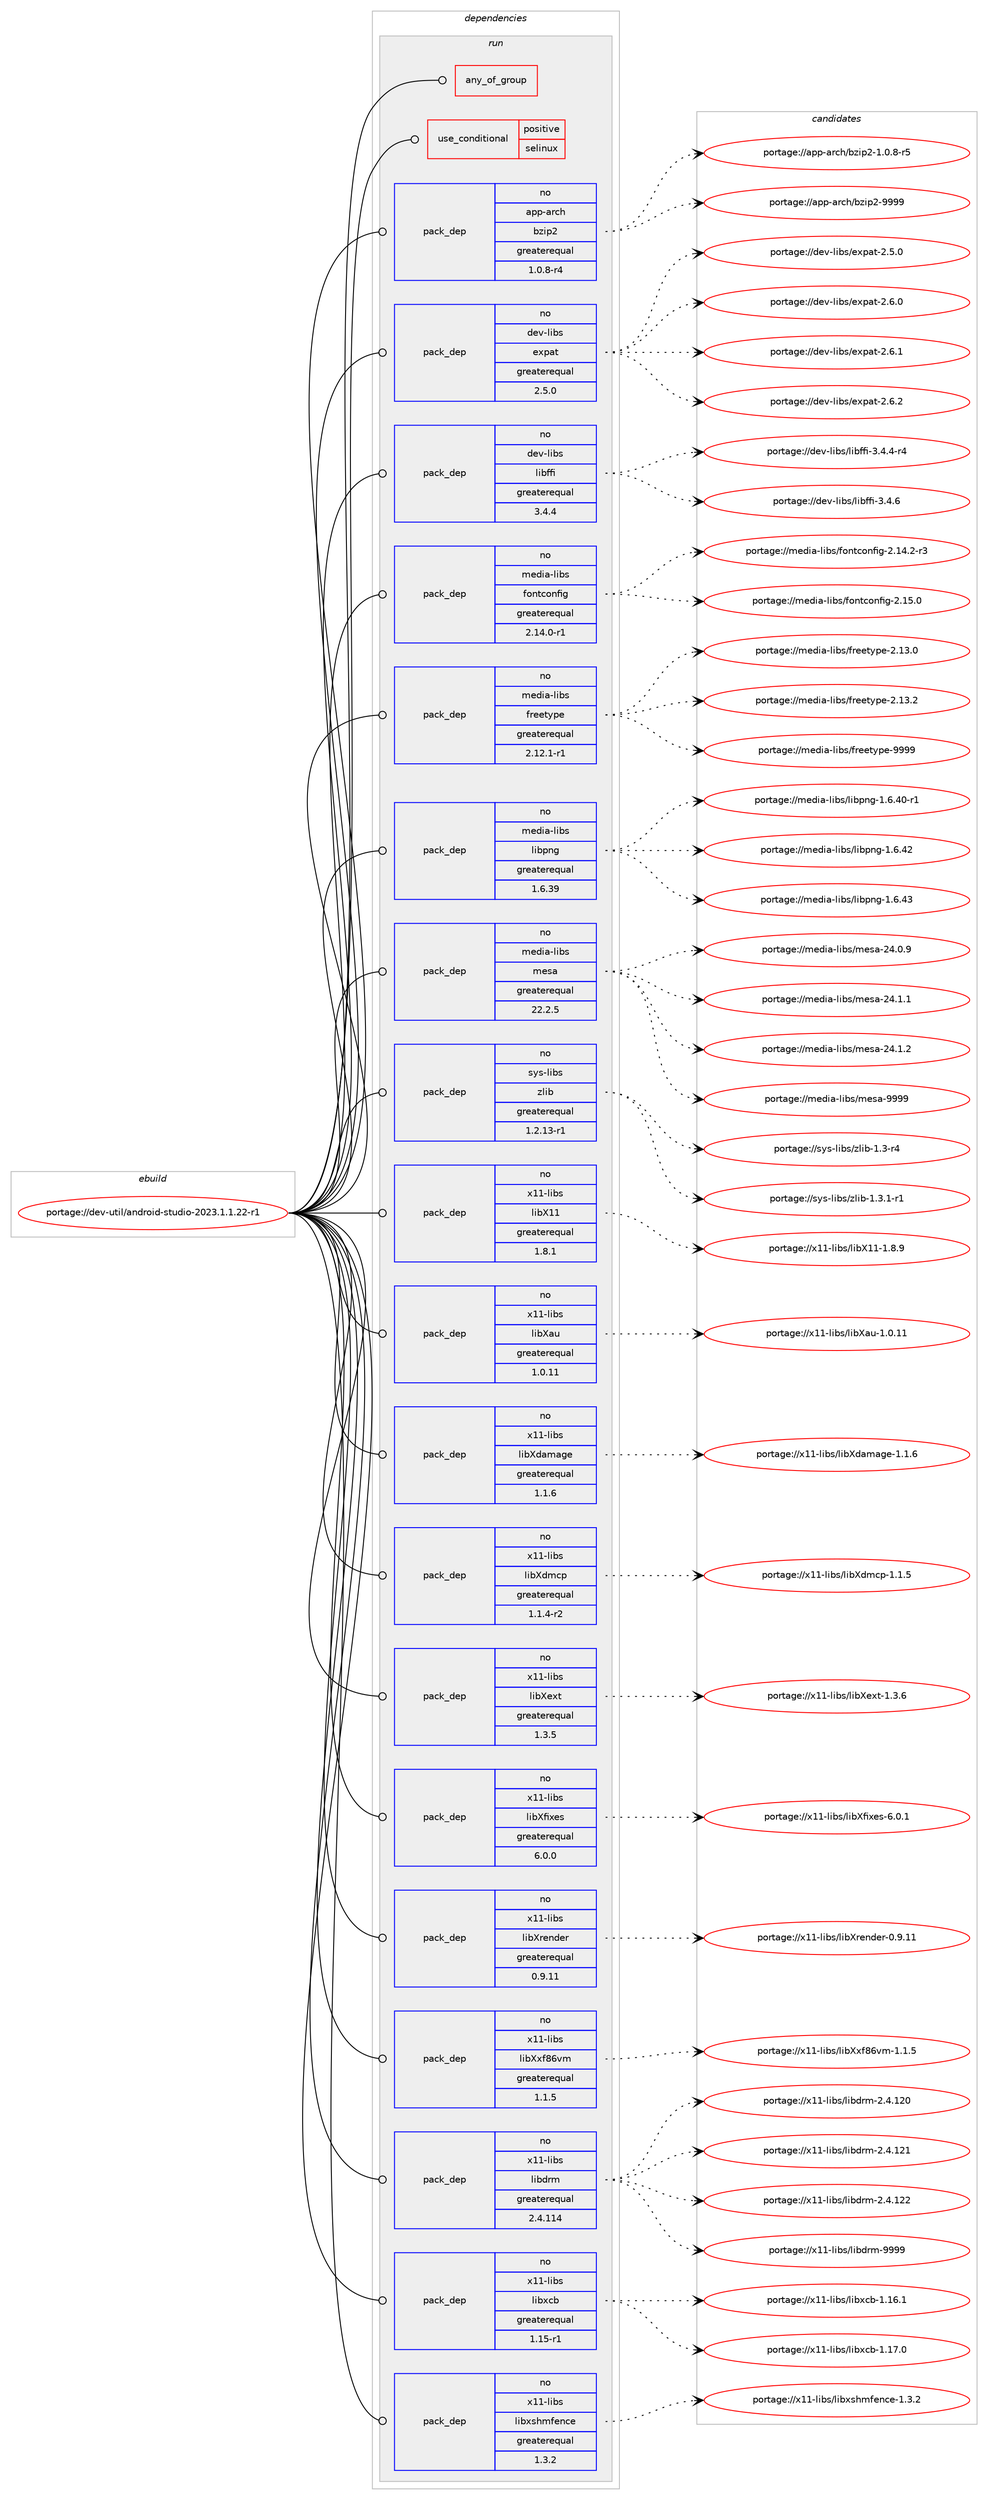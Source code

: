 digraph prolog {

# *************
# Graph options
# *************

newrank=true;
concentrate=true;
compound=true;
graph [rankdir=LR,fontname=Helvetica,fontsize=10,ranksep=1.5];#, ranksep=2.5, nodesep=0.2];
edge  [arrowhead=vee];
node  [fontname=Helvetica,fontsize=10];

# **********
# The ebuild
# **********

subgraph cluster_leftcol {
color=gray;
rank=same;
label=<<i>ebuild</i>>;
id [label="portage://dev-util/android-studio-2023.1.1.22-r1", color=red, width=4, href="../dev-util/android-studio-2023.1.1.22-r1.svg"];
}

# ****************
# The dependencies
# ****************

subgraph cluster_midcol {
color=gray;
label=<<i>dependencies</i>>;
subgraph cluster_compile {
fillcolor="#eeeeee";
style=filled;
label=<<i>compile</i>>;
}
subgraph cluster_compileandrun {
fillcolor="#eeeeee";
style=filled;
label=<<i>compile and run</i>>;
}
subgraph cluster_run {
fillcolor="#eeeeee";
style=filled;
label=<<i>run</i>>;
subgraph any1233 {
dependency107797 [label=<<TABLE BORDER="0" CELLBORDER="1" CELLSPACING="0" CELLPADDING="4"><TR><TD CELLPADDING="10">any_of_group</TD></TR></TABLE>>, shape=none, color=red];# *** BEGIN UNKNOWN DEPENDENCY TYPE (TODO) ***
# dependency107797 -> package_dependency(portage://dev-util/android-studio-2023.1.1.22-r1,run,no,gnome-extra,zenity,none,[,,],[],[])
# *** END UNKNOWN DEPENDENCY TYPE (TODO) ***

# *** BEGIN UNKNOWN DEPENDENCY TYPE (TODO) ***
# dependency107797 -> package_dependency(portage://dev-util/android-studio-2023.1.1.22-r1,run,no,kde-apps,kdialog,none,[,,],[],[])
# *** END UNKNOWN DEPENDENCY TYPE (TODO) ***

# *** BEGIN UNKNOWN DEPENDENCY TYPE (TODO) ***
# dependency107797 -> package_dependency(portage://dev-util/android-studio-2023.1.1.22-r1,run,no,x11-apps,xmessage,none,[,,],[],[])
# *** END UNKNOWN DEPENDENCY TYPE (TODO) ***

# *** BEGIN UNKNOWN DEPENDENCY TYPE (TODO) ***
# dependency107797 -> package_dependency(portage://dev-util/android-studio-2023.1.1.22-r1,run,no,x11-libs,libnotify,none,[,,],[],[])
# *** END UNKNOWN DEPENDENCY TYPE (TODO) ***

}
id:e -> dependency107797:w [weight=20,style="solid",arrowhead="odot"];
subgraph cond57760 {
dependency107798 [label=<<TABLE BORDER="0" CELLBORDER="1" CELLSPACING="0" CELLPADDING="4"><TR><TD ROWSPAN="3" CELLPADDING="10">use_conditional</TD></TR><TR><TD>positive</TD></TR><TR><TD>selinux</TD></TR></TABLE>>, shape=none, color=red];
# *** BEGIN UNKNOWN DEPENDENCY TYPE (TODO) ***
# dependency107798 -> package_dependency(portage://dev-util/android-studio-2023.1.1.22-r1,run,no,sec-policy,selinux-android,none,[,,],[],[])
# *** END UNKNOWN DEPENDENCY TYPE (TODO) ***

}
id:e -> dependency107798:w [weight=20,style="solid",arrowhead="odot"];
subgraph pack48662 {
dependency107799 [label=<<TABLE BORDER="0" CELLBORDER="1" CELLSPACING="0" CELLPADDING="4" WIDTH="220"><TR><TD ROWSPAN="6" CELLPADDING="30">pack_dep</TD></TR><TR><TD WIDTH="110">no</TD></TR><TR><TD>app-arch</TD></TR><TR><TD>bzip2</TD></TR><TR><TD>greaterequal</TD></TR><TR><TD>1.0.8-r4</TD></TR></TABLE>>, shape=none, color=blue];
}
id:e -> dependency107799:w [weight=20,style="solid",arrowhead="odot"];
subgraph pack48663 {
dependency107800 [label=<<TABLE BORDER="0" CELLBORDER="1" CELLSPACING="0" CELLPADDING="4" WIDTH="220"><TR><TD ROWSPAN="6" CELLPADDING="30">pack_dep</TD></TR><TR><TD WIDTH="110">no</TD></TR><TR><TD>dev-libs</TD></TR><TR><TD>expat</TD></TR><TR><TD>greaterequal</TD></TR><TR><TD>2.5.0</TD></TR></TABLE>>, shape=none, color=blue];
}
id:e -> dependency107800:w [weight=20,style="solid",arrowhead="odot"];
subgraph pack48664 {
dependency107801 [label=<<TABLE BORDER="0" CELLBORDER="1" CELLSPACING="0" CELLPADDING="4" WIDTH="220"><TR><TD ROWSPAN="6" CELLPADDING="30">pack_dep</TD></TR><TR><TD WIDTH="110">no</TD></TR><TR><TD>dev-libs</TD></TR><TR><TD>libffi</TD></TR><TR><TD>greaterequal</TD></TR><TR><TD>3.4.4</TD></TR></TABLE>>, shape=none, color=blue];
}
id:e -> dependency107801:w [weight=20,style="solid",arrowhead="odot"];
subgraph pack48665 {
dependency107802 [label=<<TABLE BORDER="0" CELLBORDER="1" CELLSPACING="0" CELLPADDING="4" WIDTH="220"><TR><TD ROWSPAN="6" CELLPADDING="30">pack_dep</TD></TR><TR><TD WIDTH="110">no</TD></TR><TR><TD>media-libs</TD></TR><TR><TD>fontconfig</TD></TR><TR><TD>greaterequal</TD></TR><TR><TD>2.14.0-r1</TD></TR></TABLE>>, shape=none, color=blue];
}
id:e -> dependency107802:w [weight=20,style="solid",arrowhead="odot"];
subgraph pack48666 {
dependency107803 [label=<<TABLE BORDER="0" CELLBORDER="1" CELLSPACING="0" CELLPADDING="4" WIDTH="220"><TR><TD ROWSPAN="6" CELLPADDING="30">pack_dep</TD></TR><TR><TD WIDTH="110">no</TD></TR><TR><TD>media-libs</TD></TR><TR><TD>freetype</TD></TR><TR><TD>greaterequal</TD></TR><TR><TD>2.12.1-r1</TD></TR></TABLE>>, shape=none, color=blue];
}
id:e -> dependency107803:w [weight=20,style="solid",arrowhead="odot"];
subgraph pack48667 {
dependency107804 [label=<<TABLE BORDER="0" CELLBORDER="1" CELLSPACING="0" CELLPADDING="4" WIDTH="220"><TR><TD ROWSPAN="6" CELLPADDING="30">pack_dep</TD></TR><TR><TD WIDTH="110">no</TD></TR><TR><TD>media-libs</TD></TR><TR><TD>libpng</TD></TR><TR><TD>greaterequal</TD></TR><TR><TD>1.6.39</TD></TR></TABLE>>, shape=none, color=blue];
}
id:e -> dependency107804:w [weight=20,style="solid",arrowhead="odot"];
subgraph pack48668 {
dependency107805 [label=<<TABLE BORDER="0" CELLBORDER="1" CELLSPACING="0" CELLPADDING="4" WIDTH="220"><TR><TD ROWSPAN="6" CELLPADDING="30">pack_dep</TD></TR><TR><TD WIDTH="110">no</TD></TR><TR><TD>media-libs</TD></TR><TR><TD>mesa</TD></TR><TR><TD>greaterequal</TD></TR><TR><TD>22.2.5</TD></TR></TABLE>>, shape=none, color=blue];
}
id:e -> dependency107805:w [weight=20,style="solid",arrowhead="odot"];
# *** BEGIN UNKNOWN DEPENDENCY TYPE (TODO) ***
# id -> package_dependency(portage://dev-util/android-studio-2023.1.1.22-r1,run,no,sys-libs,ncurses-compat,none,[,,],[slot(5)],[use(enable(tinfo),none)])
# *** END UNKNOWN DEPENDENCY TYPE (TODO) ***

subgraph pack48669 {
dependency107806 [label=<<TABLE BORDER="0" CELLBORDER="1" CELLSPACING="0" CELLPADDING="4" WIDTH="220"><TR><TD ROWSPAN="6" CELLPADDING="30">pack_dep</TD></TR><TR><TD WIDTH="110">no</TD></TR><TR><TD>sys-libs</TD></TR><TR><TD>zlib</TD></TR><TR><TD>greaterequal</TD></TR><TR><TD>1.2.13-r1</TD></TR></TABLE>>, shape=none, color=blue];
}
id:e -> dependency107806:w [weight=20,style="solid",arrowhead="odot"];
# *** BEGIN UNKNOWN DEPENDENCY TYPE (TODO) ***
# id -> package_dependency(portage://dev-util/android-studio-2023.1.1.22-r1,run,no,virtual,libcrypt,none,[,,],any_same_slot,[])
# *** END UNKNOWN DEPENDENCY TYPE (TODO) ***

subgraph pack48670 {
dependency107807 [label=<<TABLE BORDER="0" CELLBORDER="1" CELLSPACING="0" CELLPADDING="4" WIDTH="220"><TR><TD ROWSPAN="6" CELLPADDING="30">pack_dep</TD></TR><TR><TD WIDTH="110">no</TD></TR><TR><TD>x11-libs</TD></TR><TR><TD>libX11</TD></TR><TR><TD>greaterequal</TD></TR><TR><TD>1.8.1</TD></TR></TABLE>>, shape=none, color=blue];
}
id:e -> dependency107807:w [weight=20,style="solid",arrowhead="odot"];
subgraph pack48671 {
dependency107808 [label=<<TABLE BORDER="0" CELLBORDER="1" CELLSPACING="0" CELLPADDING="4" WIDTH="220"><TR><TD ROWSPAN="6" CELLPADDING="30">pack_dep</TD></TR><TR><TD WIDTH="110">no</TD></TR><TR><TD>x11-libs</TD></TR><TR><TD>libXau</TD></TR><TR><TD>greaterequal</TD></TR><TR><TD>1.0.11</TD></TR></TABLE>>, shape=none, color=blue];
}
id:e -> dependency107808:w [weight=20,style="solid",arrowhead="odot"];
subgraph pack48672 {
dependency107809 [label=<<TABLE BORDER="0" CELLBORDER="1" CELLSPACING="0" CELLPADDING="4" WIDTH="220"><TR><TD ROWSPAN="6" CELLPADDING="30">pack_dep</TD></TR><TR><TD WIDTH="110">no</TD></TR><TR><TD>x11-libs</TD></TR><TR><TD>libXdamage</TD></TR><TR><TD>greaterequal</TD></TR><TR><TD>1.1.6</TD></TR></TABLE>>, shape=none, color=blue];
}
id:e -> dependency107809:w [weight=20,style="solid",arrowhead="odot"];
subgraph pack48673 {
dependency107810 [label=<<TABLE BORDER="0" CELLBORDER="1" CELLSPACING="0" CELLPADDING="4" WIDTH="220"><TR><TD ROWSPAN="6" CELLPADDING="30">pack_dep</TD></TR><TR><TD WIDTH="110">no</TD></TR><TR><TD>x11-libs</TD></TR><TR><TD>libXdmcp</TD></TR><TR><TD>greaterequal</TD></TR><TR><TD>1.1.4-r2</TD></TR></TABLE>>, shape=none, color=blue];
}
id:e -> dependency107810:w [weight=20,style="solid",arrowhead="odot"];
subgraph pack48674 {
dependency107811 [label=<<TABLE BORDER="0" CELLBORDER="1" CELLSPACING="0" CELLPADDING="4" WIDTH="220"><TR><TD ROWSPAN="6" CELLPADDING="30">pack_dep</TD></TR><TR><TD WIDTH="110">no</TD></TR><TR><TD>x11-libs</TD></TR><TR><TD>libXext</TD></TR><TR><TD>greaterequal</TD></TR><TR><TD>1.3.5</TD></TR></TABLE>>, shape=none, color=blue];
}
id:e -> dependency107811:w [weight=20,style="solid",arrowhead="odot"];
subgraph pack48675 {
dependency107812 [label=<<TABLE BORDER="0" CELLBORDER="1" CELLSPACING="0" CELLPADDING="4" WIDTH="220"><TR><TD ROWSPAN="6" CELLPADDING="30">pack_dep</TD></TR><TR><TD WIDTH="110">no</TD></TR><TR><TD>x11-libs</TD></TR><TR><TD>libXfixes</TD></TR><TR><TD>greaterequal</TD></TR><TR><TD>6.0.0</TD></TR></TABLE>>, shape=none, color=blue];
}
id:e -> dependency107812:w [weight=20,style="solid",arrowhead="odot"];
subgraph pack48676 {
dependency107813 [label=<<TABLE BORDER="0" CELLBORDER="1" CELLSPACING="0" CELLPADDING="4" WIDTH="220"><TR><TD ROWSPAN="6" CELLPADDING="30">pack_dep</TD></TR><TR><TD WIDTH="110">no</TD></TR><TR><TD>x11-libs</TD></TR><TR><TD>libXrender</TD></TR><TR><TD>greaterequal</TD></TR><TR><TD>0.9.11</TD></TR></TABLE>>, shape=none, color=blue];
}
id:e -> dependency107813:w [weight=20,style="solid",arrowhead="odot"];
subgraph pack48677 {
dependency107814 [label=<<TABLE BORDER="0" CELLBORDER="1" CELLSPACING="0" CELLPADDING="4" WIDTH="220"><TR><TD ROWSPAN="6" CELLPADDING="30">pack_dep</TD></TR><TR><TD WIDTH="110">no</TD></TR><TR><TD>x11-libs</TD></TR><TR><TD>libXxf86vm</TD></TR><TR><TD>greaterequal</TD></TR><TR><TD>1.1.5</TD></TR></TABLE>>, shape=none, color=blue];
}
id:e -> dependency107814:w [weight=20,style="solid",arrowhead="odot"];
subgraph pack48678 {
dependency107815 [label=<<TABLE BORDER="0" CELLBORDER="1" CELLSPACING="0" CELLPADDING="4" WIDTH="220"><TR><TD ROWSPAN="6" CELLPADDING="30">pack_dep</TD></TR><TR><TD WIDTH="110">no</TD></TR><TR><TD>x11-libs</TD></TR><TR><TD>libdrm</TD></TR><TR><TD>greaterequal</TD></TR><TR><TD>2.4.114</TD></TR></TABLE>>, shape=none, color=blue];
}
id:e -> dependency107815:w [weight=20,style="solid",arrowhead="odot"];
subgraph pack48679 {
dependency107816 [label=<<TABLE BORDER="0" CELLBORDER="1" CELLSPACING="0" CELLPADDING="4" WIDTH="220"><TR><TD ROWSPAN="6" CELLPADDING="30">pack_dep</TD></TR><TR><TD WIDTH="110">no</TD></TR><TR><TD>x11-libs</TD></TR><TR><TD>libxcb</TD></TR><TR><TD>greaterequal</TD></TR><TR><TD>1.15-r1</TD></TR></TABLE>>, shape=none, color=blue];
}
id:e -> dependency107816:w [weight=20,style="solid",arrowhead="odot"];
subgraph pack48680 {
dependency107817 [label=<<TABLE BORDER="0" CELLBORDER="1" CELLSPACING="0" CELLPADDING="4" WIDTH="220"><TR><TD ROWSPAN="6" CELLPADDING="30">pack_dep</TD></TR><TR><TD WIDTH="110">no</TD></TR><TR><TD>x11-libs</TD></TR><TR><TD>libxshmfence</TD></TR><TR><TD>greaterequal</TD></TR><TR><TD>1.3.2</TD></TR></TABLE>>, shape=none, color=blue];
}
id:e -> dependency107817:w [weight=20,style="solid",arrowhead="odot"];
}
}

# **************
# The candidates
# **************

subgraph cluster_choices {
rank=same;
color=gray;
label=<<i>candidates</i>>;

subgraph choice48662 {
color=black;
nodesep=1;
choice971121124597114991044798122105112504549464846564511453 [label="portage://app-arch/bzip2-1.0.8-r5", color=red, width=4,href="../app-arch/bzip2-1.0.8-r5.svg"];
choice971121124597114991044798122105112504557575757 [label="portage://app-arch/bzip2-9999", color=red, width=4,href="../app-arch/bzip2-9999.svg"];
dependency107799:e -> choice971121124597114991044798122105112504549464846564511453:w [style=dotted,weight="100"];
dependency107799:e -> choice971121124597114991044798122105112504557575757:w [style=dotted,weight="100"];
}
subgraph choice48663 {
color=black;
nodesep=1;
choice10010111845108105981154710112011297116455046534648 [label="portage://dev-libs/expat-2.5.0", color=red, width=4,href="../dev-libs/expat-2.5.0.svg"];
choice10010111845108105981154710112011297116455046544648 [label="portage://dev-libs/expat-2.6.0", color=red, width=4,href="../dev-libs/expat-2.6.0.svg"];
choice10010111845108105981154710112011297116455046544649 [label="portage://dev-libs/expat-2.6.1", color=red, width=4,href="../dev-libs/expat-2.6.1.svg"];
choice10010111845108105981154710112011297116455046544650 [label="portage://dev-libs/expat-2.6.2", color=red, width=4,href="../dev-libs/expat-2.6.2.svg"];
dependency107800:e -> choice10010111845108105981154710112011297116455046534648:w [style=dotted,weight="100"];
dependency107800:e -> choice10010111845108105981154710112011297116455046544648:w [style=dotted,weight="100"];
dependency107800:e -> choice10010111845108105981154710112011297116455046544649:w [style=dotted,weight="100"];
dependency107800:e -> choice10010111845108105981154710112011297116455046544650:w [style=dotted,weight="100"];
}
subgraph choice48664 {
color=black;
nodesep=1;
choice100101118451081059811547108105981021021054551465246524511452 [label="portage://dev-libs/libffi-3.4.4-r4", color=red, width=4,href="../dev-libs/libffi-3.4.4-r4.svg"];
choice10010111845108105981154710810598102102105455146524654 [label="portage://dev-libs/libffi-3.4.6", color=red, width=4,href="../dev-libs/libffi-3.4.6.svg"];
dependency107801:e -> choice100101118451081059811547108105981021021054551465246524511452:w [style=dotted,weight="100"];
dependency107801:e -> choice10010111845108105981154710810598102102105455146524654:w [style=dotted,weight="100"];
}
subgraph choice48665 {
color=black;
nodesep=1;
choice1091011001059745108105981154710211111011699111110102105103455046495246504511451 [label="portage://media-libs/fontconfig-2.14.2-r3", color=red, width=4,href="../media-libs/fontconfig-2.14.2-r3.svg"];
choice109101100105974510810598115471021111101169911111010210510345504649534648 [label="portage://media-libs/fontconfig-2.15.0", color=red, width=4,href="../media-libs/fontconfig-2.15.0.svg"];
dependency107802:e -> choice1091011001059745108105981154710211111011699111110102105103455046495246504511451:w [style=dotted,weight="100"];
dependency107802:e -> choice109101100105974510810598115471021111101169911111010210510345504649534648:w [style=dotted,weight="100"];
}
subgraph choice48666 {
color=black;
nodesep=1;
choice1091011001059745108105981154710211410110111612111210145504649514648 [label="portage://media-libs/freetype-2.13.0", color=red, width=4,href="../media-libs/freetype-2.13.0.svg"];
choice1091011001059745108105981154710211410110111612111210145504649514650 [label="portage://media-libs/freetype-2.13.2", color=red, width=4,href="../media-libs/freetype-2.13.2.svg"];
choice109101100105974510810598115471021141011011161211121014557575757 [label="portage://media-libs/freetype-9999", color=red, width=4,href="../media-libs/freetype-9999.svg"];
dependency107803:e -> choice1091011001059745108105981154710211410110111612111210145504649514648:w [style=dotted,weight="100"];
dependency107803:e -> choice1091011001059745108105981154710211410110111612111210145504649514650:w [style=dotted,weight="100"];
dependency107803:e -> choice109101100105974510810598115471021141011011161211121014557575757:w [style=dotted,weight="100"];
}
subgraph choice48667 {
color=black;
nodesep=1;
choice1091011001059745108105981154710810598112110103454946544652484511449 [label="portage://media-libs/libpng-1.6.40-r1", color=red, width=4,href="../media-libs/libpng-1.6.40-r1.svg"];
choice109101100105974510810598115471081059811211010345494654465250 [label="portage://media-libs/libpng-1.6.42", color=red, width=4,href="../media-libs/libpng-1.6.42.svg"];
choice109101100105974510810598115471081059811211010345494654465251 [label="portage://media-libs/libpng-1.6.43", color=red, width=4,href="../media-libs/libpng-1.6.43.svg"];
dependency107804:e -> choice1091011001059745108105981154710810598112110103454946544652484511449:w [style=dotted,weight="100"];
dependency107804:e -> choice109101100105974510810598115471081059811211010345494654465250:w [style=dotted,weight="100"];
dependency107804:e -> choice109101100105974510810598115471081059811211010345494654465251:w [style=dotted,weight="100"];
}
subgraph choice48668 {
color=black;
nodesep=1;
choice109101100105974510810598115471091011159745505246484657 [label="portage://media-libs/mesa-24.0.9", color=red, width=4,href="../media-libs/mesa-24.0.9.svg"];
choice109101100105974510810598115471091011159745505246494649 [label="portage://media-libs/mesa-24.1.1", color=red, width=4,href="../media-libs/mesa-24.1.1.svg"];
choice109101100105974510810598115471091011159745505246494650 [label="portage://media-libs/mesa-24.1.2", color=red, width=4,href="../media-libs/mesa-24.1.2.svg"];
choice10910110010597451081059811547109101115974557575757 [label="portage://media-libs/mesa-9999", color=red, width=4,href="../media-libs/mesa-9999.svg"];
dependency107805:e -> choice109101100105974510810598115471091011159745505246484657:w [style=dotted,weight="100"];
dependency107805:e -> choice109101100105974510810598115471091011159745505246494649:w [style=dotted,weight="100"];
dependency107805:e -> choice109101100105974510810598115471091011159745505246494650:w [style=dotted,weight="100"];
dependency107805:e -> choice10910110010597451081059811547109101115974557575757:w [style=dotted,weight="100"];
}
subgraph choice48669 {
color=black;
nodesep=1;
choice11512111545108105981154712210810598454946514511452 [label="portage://sys-libs/zlib-1.3-r4", color=red, width=4,href="../sys-libs/zlib-1.3-r4.svg"];
choice115121115451081059811547122108105984549465146494511449 [label="portage://sys-libs/zlib-1.3.1-r1", color=red, width=4,href="../sys-libs/zlib-1.3.1-r1.svg"];
dependency107806:e -> choice11512111545108105981154712210810598454946514511452:w [style=dotted,weight="100"];
dependency107806:e -> choice115121115451081059811547122108105984549465146494511449:w [style=dotted,weight="100"];
}
subgraph choice48670 {
color=black;
nodesep=1;
choice120494945108105981154710810598884949454946564657 [label="portage://x11-libs/libX11-1.8.9", color=red, width=4,href="../x11-libs/libX11-1.8.9.svg"];
dependency107807:e -> choice120494945108105981154710810598884949454946564657:w [style=dotted,weight="100"];
}
subgraph choice48671 {
color=black;
nodesep=1;
choice120494945108105981154710810598889711745494648464949 [label="portage://x11-libs/libXau-1.0.11", color=red, width=4,href="../x11-libs/libXau-1.0.11.svg"];
dependency107808:e -> choice120494945108105981154710810598889711745494648464949:w [style=dotted,weight="100"];
}
subgraph choice48672 {
color=black;
nodesep=1;
choice120494945108105981154710810598881009710997103101454946494654 [label="portage://x11-libs/libXdamage-1.1.6", color=red, width=4,href="../x11-libs/libXdamage-1.1.6.svg"];
dependency107809:e -> choice120494945108105981154710810598881009710997103101454946494654:w [style=dotted,weight="100"];
}
subgraph choice48673 {
color=black;
nodesep=1;
choice1204949451081059811547108105988810010999112454946494653 [label="portage://x11-libs/libXdmcp-1.1.5", color=red, width=4,href="../x11-libs/libXdmcp-1.1.5.svg"];
dependency107810:e -> choice1204949451081059811547108105988810010999112454946494653:w [style=dotted,weight="100"];
}
subgraph choice48674 {
color=black;
nodesep=1;
choice12049494510810598115471081059888101120116454946514654 [label="portage://x11-libs/libXext-1.3.6", color=red, width=4,href="../x11-libs/libXext-1.3.6.svg"];
dependency107811:e -> choice12049494510810598115471081059888101120116454946514654:w [style=dotted,weight="100"];
}
subgraph choice48675 {
color=black;
nodesep=1;
choice12049494510810598115471081059888102105120101115455446484649 [label="portage://x11-libs/libXfixes-6.0.1", color=red, width=4,href="../x11-libs/libXfixes-6.0.1.svg"];
dependency107812:e -> choice12049494510810598115471081059888102105120101115455446484649:w [style=dotted,weight="100"];
}
subgraph choice48676 {
color=black;
nodesep=1;
choice1204949451081059811547108105988811410111010010111445484657464949 [label="portage://x11-libs/libXrender-0.9.11", color=red, width=4,href="../x11-libs/libXrender-0.9.11.svg"];
dependency107813:e -> choice1204949451081059811547108105988811410111010010111445484657464949:w [style=dotted,weight="100"];
}
subgraph choice48677 {
color=black;
nodesep=1;
choice120494945108105981154710810598881201025654118109454946494653 [label="portage://x11-libs/libXxf86vm-1.1.5", color=red, width=4,href="../x11-libs/libXxf86vm-1.1.5.svg"];
dependency107814:e -> choice120494945108105981154710810598881201025654118109454946494653:w [style=dotted,weight="100"];
}
subgraph choice48678 {
color=black;
nodesep=1;
choice1204949451081059811547108105981001141094550465246495048 [label="portage://x11-libs/libdrm-2.4.120", color=red, width=4,href="../x11-libs/libdrm-2.4.120.svg"];
choice1204949451081059811547108105981001141094550465246495049 [label="portage://x11-libs/libdrm-2.4.121", color=red, width=4,href="../x11-libs/libdrm-2.4.121.svg"];
choice1204949451081059811547108105981001141094550465246495050 [label="portage://x11-libs/libdrm-2.4.122", color=red, width=4,href="../x11-libs/libdrm-2.4.122.svg"];
choice1204949451081059811547108105981001141094557575757 [label="portage://x11-libs/libdrm-9999", color=red, width=4,href="../x11-libs/libdrm-9999.svg"];
dependency107815:e -> choice1204949451081059811547108105981001141094550465246495048:w [style=dotted,weight="100"];
dependency107815:e -> choice1204949451081059811547108105981001141094550465246495049:w [style=dotted,weight="100"];
dependency107815:e -> choice1204949451081059811547108105981001141094550465246495050:w [style=dotted,weight="100"];
dependency107815:e -> choice1204949451081059811547108105981001141094557575757:w [style=dotted,weight="100"];
}
subgraph choice48679 {
color=black;
nodesep=1;
choice120494945108105981154710810598120999845494649544649 [label="portage://x11-libs/libxcb-1.16.1", color=red, width=4,href="../x11-libs/libxcb-1.16.1.svg"];
choice120494945108105981154710810598120999845494649554648 [label="portage://x11-libs/libxcb-1.17.0", color=red, width=4,href="../x11-libs/libxcb-1.17.0.svg"];
dependency107816:e -> choice120494945108105981154710810598120999845494649544649:w [style=dotted,weight="100"];
dependency107816:e -> choice120494945108105981154710810598120999845494649554648:w [style=dotted,weight="100"];
}
subgraph choice48680 {
color=black;
nodesep=1;
choice12049494510810598115471081059812011510410910210111099101454946514650 [label="portage://x11-libs/libxshmfence-1.3.2", color=red, width=4,href="../x11-libs/libxshmfence-1.3.2.svg"];
dependency107817:e -> choice12049494510810598115471081059812011510410910210111099101454946514650:w [style=dotted,weight="100"];
}
}

}
